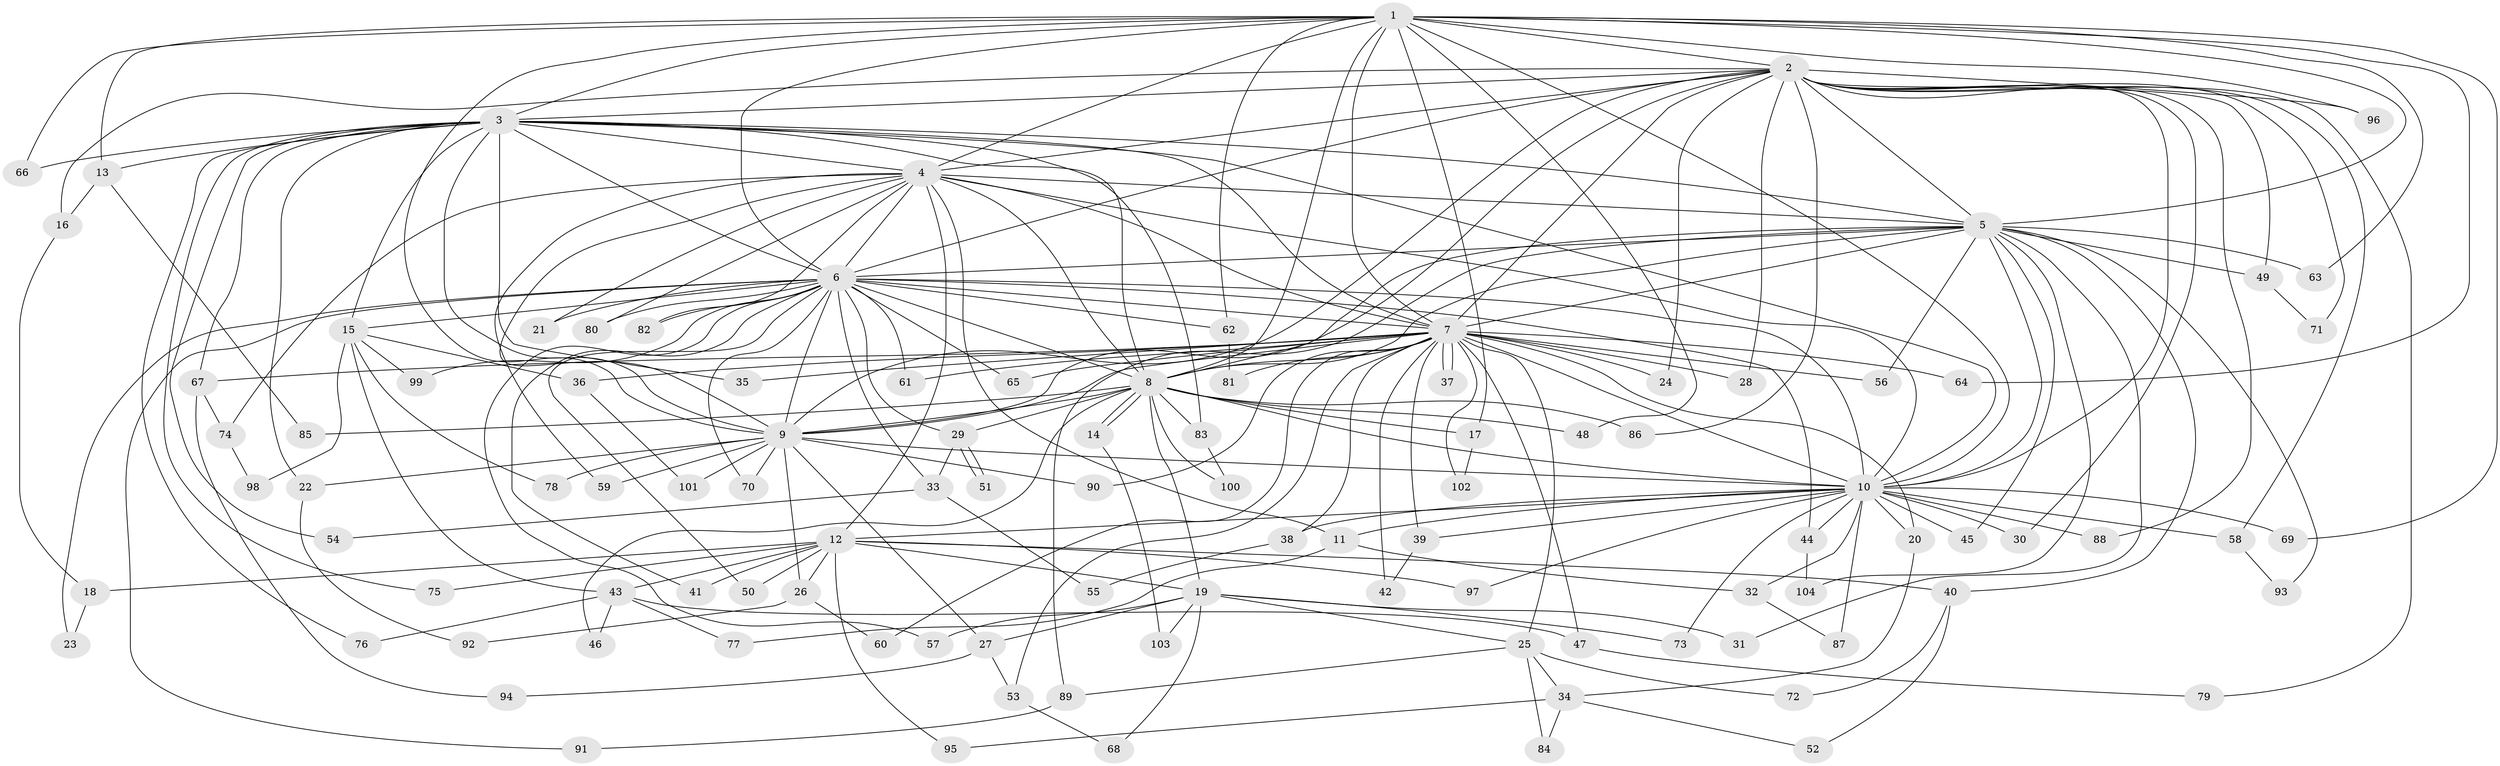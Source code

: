 // coarse degree distribution, {14: 0.012345679012345678, 24: 0.024691358024691357, 16: 0.012345679012345678, 26: 0.012345679012345678, 27: 0.012345679012345678, 18: 0.012345679012345678, 4: 0.06172839506172839, 19: 0.012345679012345678, 2: 0.5679012345679012, 11: 0.012345679012345678, 3: 0.16049382716049382, 1: 0.06172839506172839, 8: 0.012345679012345678, 5: 0.012345679012345678, 6: 0.012345679012345678}
// Generated by graph-tools (version 1.1) at 2025/51/02/27/25 19:51:50]
// undirected, 104 vertices, 233 edges
graph export_dot {
graph [start="1"]
  node [color=gray90,style=filled];
  1;
  2;
  3;
  4;
  5;
  6;
  7;
  8;
  9;
  10;
  11;
  12;
  13;
  14;
  15;
  16;
  17;
  18;
  19;
  20;
  21;
  22;
  23;
  24;
  25;
  26;
  27;
  28;
  29;
  30;
  31;
  32;
  33;
  34;
  35;
  36;
  37;
  38;
  39;
  40;
  41;
  42;
  43;
  44;
  45;
  46;
  47;
  48;
  49;
  50;
  51;
  52;
  53;
  54;
  55;
  56;
  57;
  58;
  59;
  60;
  61;
  62;
  63;
  64;
  65;
  66;
  67;
  68;
  69;
  70;
  71;
  72;
  73;
  74;
  75;
  76;
  77;
  78;
  79;
  80;
  81;
  82;
  83;
  84;
  85;
  86;
  87;
  88;
  89;
  90;
  91;
  92;
  93;
  94;
  95;
  96;
  97;
  98;
  99;
  100;
  101;
  102;
  103;
  104;
  1 -- 2;
  1 -- 3;
  1 -- 4;
  1 -- 5;
  1 -- 6;
  1 -- 7;
  1 -- 8;
  1 -- 9;
  1 -- 10;
  1 -- 13;
  1 -- 17;
  1 -- 48;
  1 -- 62;
  1 -- 63;
  1 -- 64;
  1 -- 66;
  1 -- 69;
  1 -- 96;
  2 -- 3;
  2 -- 4;
  2 -- 5;
  2 -- 6;
  2 -- 7;
  2 -- 8;
  2 -- 9;
  2 -- 10;
  2 -- 16;
  2 -- 24;
  2 -- 28;
  2 -- 30;
  2 -- 49;
  2 -- 58;
  2 -- 71;
  2 -- 79;
  2 -- 86;
  2 -- 88;
  2 -- 96;
  3 -- 4;
  3 -- 5;
  3 -- 6;
  3 -- 7;
  3 -- 8;
  3 -- 9;
  3 -- 10;
  3 -- 13;
  3 -- 15;
  3 -- 22;
  3 -- 35;
  3 -- 54;
  3 -- 66;
  3 -- 67;
  3 -- 75;
  3 -- 76;
  3 -- 83;
  4 -- 5;
  4 -- 6;
  4 -- 7;
  4 -- 8;
  4 -- 9;
  4 -- 10;
  4 -- 11;
  4 -- 12;
  4 -- 21;
  4 -- 59;
  4 -- 74;
  4 -- 80;
  4 -- 82;
  5 -- 6;
  5 -- 7;
  5 -- 8;
  5 -- 9;
  5 -- 10;
  5 -- 31;
  5 -- 40;
  5 -- 45;
  5 -- 49;
  5 -- 56;
  5 -- 63;
  5 -- 89;
  5 -- 93;
  5 -- 104;
  6 -- 7;
  6 -- 8;
  6 -- 9;
  6 -- 10;
  6 -- 15;
  6 -- 21;
  6 -- 23;
  6 -- 29;
  6 -- 33;
  6 -- 41;
  6 -- 44;
  6 -- 50;
  6 -- 57;
  6 -- 61;
  6 -- 62;
  6 -- 65;
  6 -- 70;
  6 -- 80;
  6 -- 82;
  6 -- 91;
  6 -- 99;
  7 -- 8;
  7 -- 9;
  7 -- 10;
  7 -- 20;
  7 -- 24;
  7 -- 25;
  7 -- 28;
  7 -- 35;
  7 -- 36;
  7 -- 37;
  7 -- 37;
  7 -- 38;
  7 -- 39;
  7 -- 42;
  7 -- 47;
  7 -- 53;
  7 -- 56;
  7 -- 60;
  7 -- 61;
  7 -- 64;
  7 -- 65;
  7 -- 67;
  7 -- 81;
  7 -- 90;
  7 -- 102;
  8 -- 9;
  8 -- 10;
  8 -- 14;
  8 -- 14;
  8 -- 17;
  8 -- 19;
  8 -- 29;
  8 -- 46;
  8 -- 48;
  8 -- 83;
  8 -- 85;
  8 -- 86;
  8 -- 100;
  9 -- 10;
  9 -- 22;
  9 -- 26;
  9 -- 27;
  9 -- 59;
  9 -- 70;
  9 -- 78;
  9 -- 90;
  9 -- 101;
  10 -- 11;
  10 -- 12;
  10 -- 20;
  10 -- 30;
  10 -- 32;
  10 -- 38;
  10 -- 39;
  10 -- 44;
  10 -- 45;
  10 -- 58;
  10 -- 69;
  10 -- 73;
  10 -- 87;
  10 -- 88;
  10 -- 97;
  11 -- 32;
  11 -- 77;
  12 -- 18;
  12 -- 19;
  12 -- 26;
  12 -- 40;
  12 -- 41;
  12 -- 43;
  12 -- 50;
  12 -- 75;
  12 -- 95;
  12 -- 97;
  13 -- 16;
  13 -- 85;
  14 -- 103;
  15 -- 36;
  15 -- 43;
  15 -- 78;
  15 -- 98;
  15 -- 99;
  16 -- 18;
  17 -- 102;
  18 -- 23;
  19 -- 25;
  19 -- 27;
  19 -- 31;
  19 -- 57;
  19 -- 68;
  19 -- 73;
  19 -- 103;
  20 -- 34;
  22 -- 92;
  25 -- 34;
  25 -- 72;
  25 -- 84;
  25 -- 89;
  26 -- 60;
  26 -- 92;
  27 -- 53;
  27 -- 94;
  29 -- 33;
  29 -- 51;
  29 -- 51;
  32 -- 87;
  33 -- 54;
  33 -- 55;
  34 -- 52;
  34 -- 84;
  34 -- 95;
  36 -- 101;
  38 -- 55;
  39 -- 42;
  40 -- 52;
  40 -- 72;
  43 -- 46;
  43 -- 47;
  43 -- 76;
  43 -- 77;
  44 -- 104;
  47 -- 79;
  49 -- 71;
  53 -- 68;
  58 -- 93;
  62 -- 81;
  67 -- 74;
  67 -- 94;
  74 -- 98;
  83 -- 100;
  89 -- 91;
}
